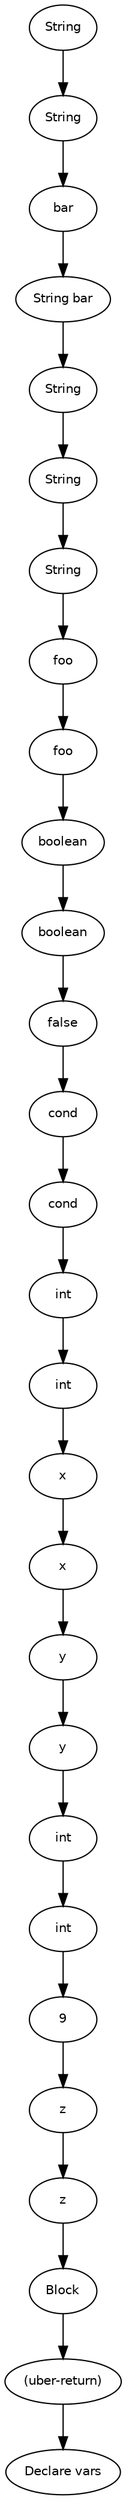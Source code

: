 digraph vars {
  19 [
    label = x,
    fontname = Helvetica,
    fontsize = 10
  ];
  18 [
    label = int,
    fontname = Helvetica,
    fontsize = 10
  ];
  17 [
    label = int,
    fontname = Helvetica,
    fontsize = 10
  ];
  16 [
    label = false,
    fontname = Helvetica,
    fontsize = 10
  ];
  15 [
    label = cond,
    fontname = Helvetica,
    fontsize = 10
  ];
  14 [
    label = cond,
    fontname = Helvetica,
    fontsize = 10
  ];
  13 [
    label = boolean,
    fontname = Helvetica,
    fontsize = 10
  ];
  12 [
    label = boolean,
    fontname = Helvetica,
    fontsize = 10
  ];
  11 [
    label = foo,
    fontname = Helvetica,
    fontsize = 10
  ];
  10 [
    label = foo,
    fontname = Helvetica,
    fontsize = 10
  ];
  9 [
    label = String,
    fontname = Helvetica,
    fontsize = 10
  ];
  8 [
    label = String,
    fontname = Helvetica,
    fontsize = 10
  ];
  28 [
    label = Block,
    fontname = Helvetica,
    fontsize = 10
  ];
  7 [
    label = String,
    fontname = Helvetica,
    fontsize = 10
  ];
  27 [
    label = 9,
    fontname = Helvetica,
    fontsize = 10
  ];
  6 [
    label = bar,
    fontname = Helvetica,
    fontsize = 10
  ];
  26 [
    label = z,
    fontname = Helvetica,
    fontsize = 10
  ];
  5 [
    label = String,
    fontname = Helvetica,
    fontsize = 10
  ];
  25 [
    label = z,
    fontname = Helvetica,
    fontsize = 10
  ];
  4 [
    label = String,
    fontname = Helvetica,
    fontsize = 10
  ];
  24 [
    label = int,
    fontname = Helvetica,
    fontsize = 10
  ];
  3 [
    label = "String bar",
    fontname = Helvetica,
    fontsize = 10
  ];
  2 [
    label = "(uber-return)",
    fontname = Helvetica,
    fontsize = 10
  ];
  23 [
    label = int,
    fontname = Helvetica,
    fontsize = 10
  ];
  22 [
    label = y,
    fontname = Helvetica,
    fontsize = 10
  ];
  0 [
    label = "Declare vars",
    fontname = Helvetica,
    fontsize = 10
  ];
  21 [
    label = y,
    fontname = Helvetica,
    fontsize = 10
  ];
  20 [
    label = x,
    fontname = Helvetica,
    fontsize = 10
  ];
  7 -> 9 [
    label = ""
  ];
  3 -> 7 [
    label = ""
  ];
  21 -> 23 [
    label = ""
  ];
  10 -> 12 [
    label = ""
  ];
  20 -> 19 [
    label = ""
  ];
  22 -> 21 [
    label = ""
  ];
  11 -> 10 [
    label = ""
  ];
  19 -> 22 [
    label = ""
  ];
  27 -> 26 [
    label = ""
  ];
  16 -> 15 [
    label = ""
  ];
  24 -> 27 [
    label = ""
  ];
  13 -> 16 [
    label = ""
  ];
  23 -> 24 [
    label = ""
  ];
  12 -> 13 [
    label = ""
  ];
  6 -> 3 [
    label = ""
  ];
  2 -> 0 [
    label = ""
  ];
  18 -> 20 [
    label = ""
  ];
  4 -> 6 [
    label = ""
  ];
  28 -> 2 [
    label = ""
  ];
  17 -> 18 [
    label = ""
  ];
  5 -> 4 [
    label = ""
  ];
  25 -> 28 [
    label = ""
  ];
  14 -> 17 [
    label = ""
  ];
  26 -> 25 [
    label = ""
  ];
  15 -> 14 [
    label = ""
  ];
  8 -> 11 [
    label = ""
  ];
  9 -> 8 [
    label = ""
  ];
}
